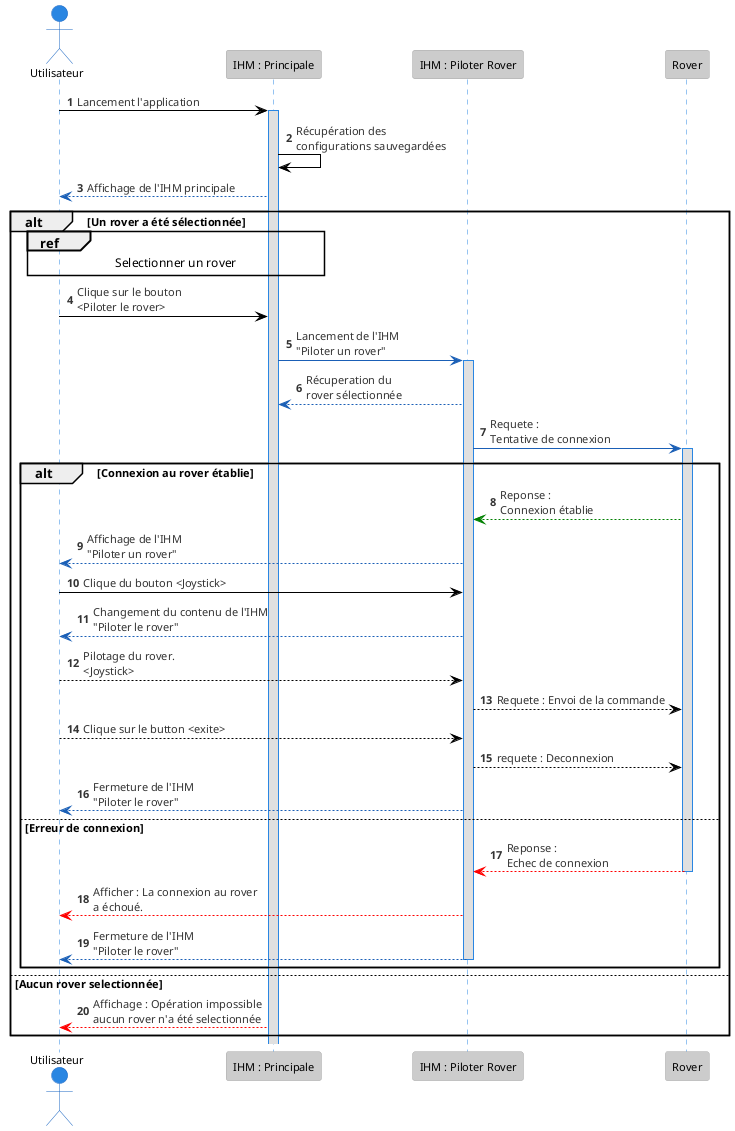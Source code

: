 @startuml
!theme reddress-lightblue

actor Utilisateur as Utilisateur
participant IHM_Principale as "IHM : Principale"
participant IHM_Piloter as "IHM : Piloter Rover"

autonumber 1
Utilisateur -> IHM_Principale ++ : Lancement l'application
IHM_Principale -> IHM_Principale : Récupération des \nconfigurations sauvegardées
IHM_Principale [#1A5FB6]--> Utilisateur : Affichage de l'IHM principale


alt Un rover a été sélectionnée
   ref over Utilisateur, IHM_Principale : Selectionner un rover
   Utilisateur -> IHM_Principale : Clique sur le bouton \n<Piloter le rover>

   IHM_Principale [#1A5FB6]->  IHM_Piloter ++ : Lancement de l'IHM\n"Piloter un rover" 
   IHM_Principale <--[#1A5FB6] IHM_Piloter : Récuperation du \nrover sélectionnée
   IHM_Piloter [#1A5FB6]-> Rover ++ : Requete :\nTentative de connexion

   alt Connexion au rover établie
      Rover [#green]--> IHM_Piloter : Reponse :\nConnexion établie
      IHM_Piloter [#1A5FB6]--> Utilisateur : Affichage de l'IHM \n"Piloter un rover"

      Utilisateur -> IHM_Piloter : Clique du bouton <Joystick>

      IHM_Piloter [#1A5FB6]--> Utilisateur : Changement du contenu de l'IHM\n"Piloter le rover"

      Utilisateur --> IHM_Piloter : Pilotage du rover. \n<Joystick>
      IHM_Piloter --> Rover : Requete : Envoi de la commande
      Utilisateur --> IHM_Piloter : Clique sur le button <exite>

      IHM_Piloter --> Rover : requete : Deconnexion

      IHM_Piloter [#1A5FB6]--> Utilisateur : Fermeture de l'IHM\n"Piloter le rover"

   else Erreur de connexion
      Rover [#red]--> IHM_Piloter -- : Reponse :\nEchec de connexion
      IHM_Piloter [#red]--> Utilisateur : Afficher : La connexion au rover\na échoué.
      IHM_Piloter [#1A5FB6]--> Utilisateur -- : Fermeture de l'IHM\n"Piloter le rover"
   end

else Aucun rover selectionnée
   IHM_Principale [#red]--> Utilisateur : Affichage : Opération impossible\naucun rover n'a été selectionnée
end
@enduml